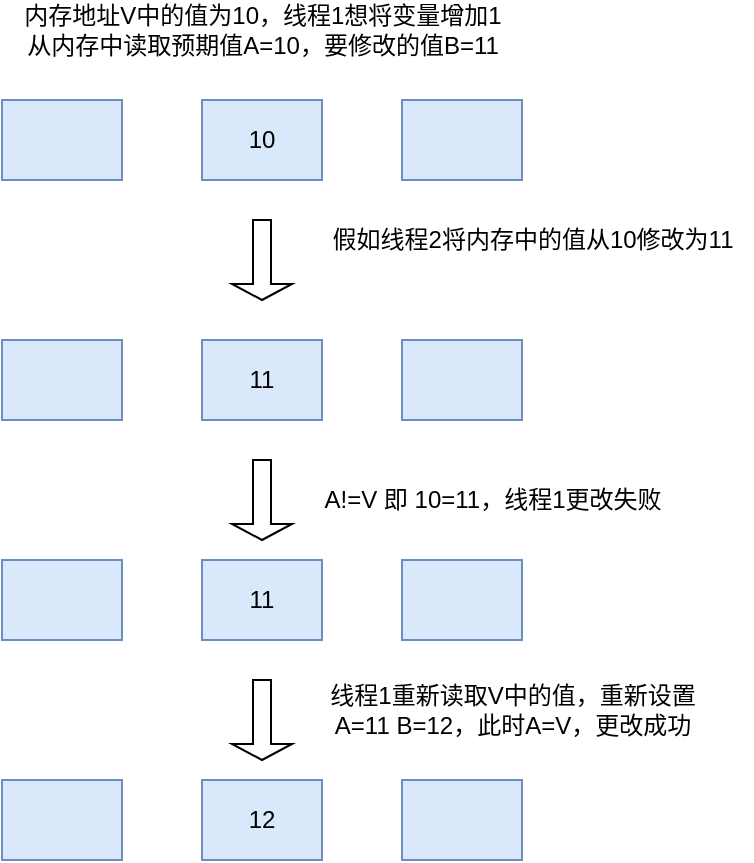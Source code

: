 <mxfile version="15.4.0" type="device"><diagram id="Eyu1GWHAskyUMPhFVb3l" name="第 1 页"><mxGraphModel dx="946" dy="623" grid="1" gridSize="10" guides="1" tooltips="1" connect="1" arrows="1" fold="1" page="1" pageScale="1" pageWidth="827" pageHeight="1169" math="0" shadow="0"><root><mxCell id="0"/><mxCell id="1" parent="0"/><mxCell id="69X09RZO9QOadm0ncctU-1" value="" style="rounded=0;whiteSpace=wrap;html=1;fillColor=#dae8fc;strokeColor=#6c8ebf;" vertex="1" parent="1"><mxGeometry x="80" y="210" width="60" height="40" as="geometry"/></mxCell><mxCell id="69X09RZO9QOadm0ncctU-2" value="10" style="rounded=0;whiteSpace=wrap;html=1;fillColor=#dae8fc;strokeColor=#6c8ebf;" vertex="1" parent="1"><mxGeometry x="180" y="210" width="60" height="40" as="geometry"/></mxCell><mxCell id="69X09RZO9QOadm0ncctU-3" value="" style="rounded=0;whiteSpace=wrap;html=1;fillColor=#dae8fc;strokeColor=#6c8ebf;" vertex="1" parent="1"><mxGeometry x="280" y="210" width="60" height="40" as="geometry"/></mxCell><mxCell id="69X09RZO9QOadm0ncctU-4" value="内存地址V中的值为10，线程1想将变量增加1&lt;br&gt;从内存中读取预期值A=10，要修改的值B=11" style="text;html=1;align=center;verticalAlign=middle;resizable=0;points=[];autosize=1;strokeColor=none;fillColor=none;" vertex="1" parent="1"><mxGeometry x="85" y="160" width="250" height="30" as="geometry"/></mxCell><mxCell id="69X09RZO9QOadm0ncctU-5" value="" style="rounded=0;whiteSpace=wrap;html=1;fillColor=#dae8fc;strokeColor=#6c8ebf;" vertex="1" parent="1"><mxGeometry x="80" y="330" width="60" height="40" as="geometry"/></mxCell><mxCell id="69X09RZO9QOadm0ncctU-6" value="11" style="rounded=0;whiteSpace=wrap;html=1;fillColor=#dae8fc;strokeColor=#6c8ebf;" vertex="1" parent="1"><mxGeometry x="180" y="330" width="60" height="40" as="geometry"/></mxCell><mxCell id="69X09RZO9QOadm0ncctU-7" value="" style="rounded=0;whiteSpace=wrap;html=1;fillColor=#dae8fc;strokeColor=#6c8ebf;" vertex="1" parent="1"><mxGeometry x="280" y="330" width="60" height="40" as="geometry"/></mxCell><mxCell id="69X09RZO9QOadm0ncctU-8" value="" style="shape=singleArrow;direction=south;whiteSpace=wrap;html=1;" vertex="1" parent="1"><mxGeometry x="195" y="270" width="30" height="40" as="geometry"/></mxCell><mxCell id="69X09RZO9QOadm0ncctU-9" value="假如线程2将内存中的值从10修改为11" style="text;html=1;align=center;verticalAlign=middle;resizable=0;points=[];autosize=1;strokeColor=none;fillColor=none;" vertex="1" parent="1"><mxGeometry x="235" y="270" width="220" height="20" as="geometry"/></mxCell><mxCell id="69X09RZO9QOadm0ncctU-10" value="" style="rounded=0;whiteSpace=wrap;html=1;fillColor=#dae8fc;strokeColor=#6c8ebf;" vertex="1" parent="1"><mxGeometry x="80" y="440" width="60" height="40" as="geometry"/></mxCell><mxCell id="69X09RZO9QOadm0ncctU-11" value="11" style="rounded=0;whiteSpace=wrap;html=1;fillColor=#dae8fc;strokeColor=#6c8ebf;" vertex="1" parent="1"><mxGeometry x="180" y="440" width="60" height="40" as="geometry"/></mxCell><mxCell id="69X09RZO9QOadm0ncctU-12" value="" style="rounded=0;whiteSpace=wrap;html=1;fillColor=#dae8fc;strokeColor=#6c8ebf;" vertex="1" parent="1"><mxGeometry x="280" y="440" width="60" height="40" as="geometry"/></mxCell><mxCell id="69X09RZO9QOadm0ncctU-13" value="" style="shape=singleArrow;direction=south;whiteSpace=wrap;html=1;" vertex="1" parent="1"><mxGeometry x="195" y="390" width="30" height="40" as="geometry"/></mxCell><mxCell id="69X09RZO9QOadm0ncctU-14" value="A!=V 即 10=11，线程1更改失败" style="text;html=1;align=center;verticalAlign=middle;resizable=0;points=[];autosize=1;strokeColor=none;fillColor=none;" vertex="1" parent="1"><mxGeometry x="235" y="400" width="180" height="20" as="geometry"/></mxCell><mxCell id="69X09RZO9QOadm0ncctU-15" value="" style="rounded=0;whiteSpace=wrap;html=1;fillColor=#dae8fc;strokeColor=#6c8ebf;" vertex="1" parent="1"><mxGeometry x="80" y="550" width="60" height="40" as="geometry"/></mxCell><mxCell id="69X09RZO9QOadm0ncctU-16" value="12" style="rounded=0;whiteSpace=wrap;html=1;fillColor=#dae8fc;strokeColor=#6c8ebf;" vertex="1" parent="1"><mxGeometry x="180" y="550" width="60" height="40" as="geometry"/></mxCell><mxCell id="69X09RZO9QOadm0ncctU-17" value="" style="rounded=0;whiteSpace=wrap;html=1;fillColor=#dae8fc;strokeColor=#6c8ebf;" vertex="1" parent="1"><mxGeometry x="280" y="550" width="60" height="40" as="geometry"/></mxCell><mxCell id="69X09RZO9QOadm0ncctU-18" value="" style="shape=singleArrow;direction=south;whiteSpace=wrap;html=1;" vertex="1" parent="1"><mxGeometry x="195" y="500" width="30" height="40" as="geometry"/></mxCell><mxCell id="69X09RZO9QOadm0ncctU-19" value="线程1重新读取V中的值，重新设置&lt;br&gt;A=11 B=12，此时A=V，更改成功" style="text;html=1;align=center;verticalAlign=middle;resizable=0;points=[];autosize=1;strokeColor=none;fillColor=none;" vertex="1" parent="1"><mxGeometry x="235" y="500" width="200" height="30" as="geometry"/></mxCell></root></mxGraphModel></diagram></mxfile>